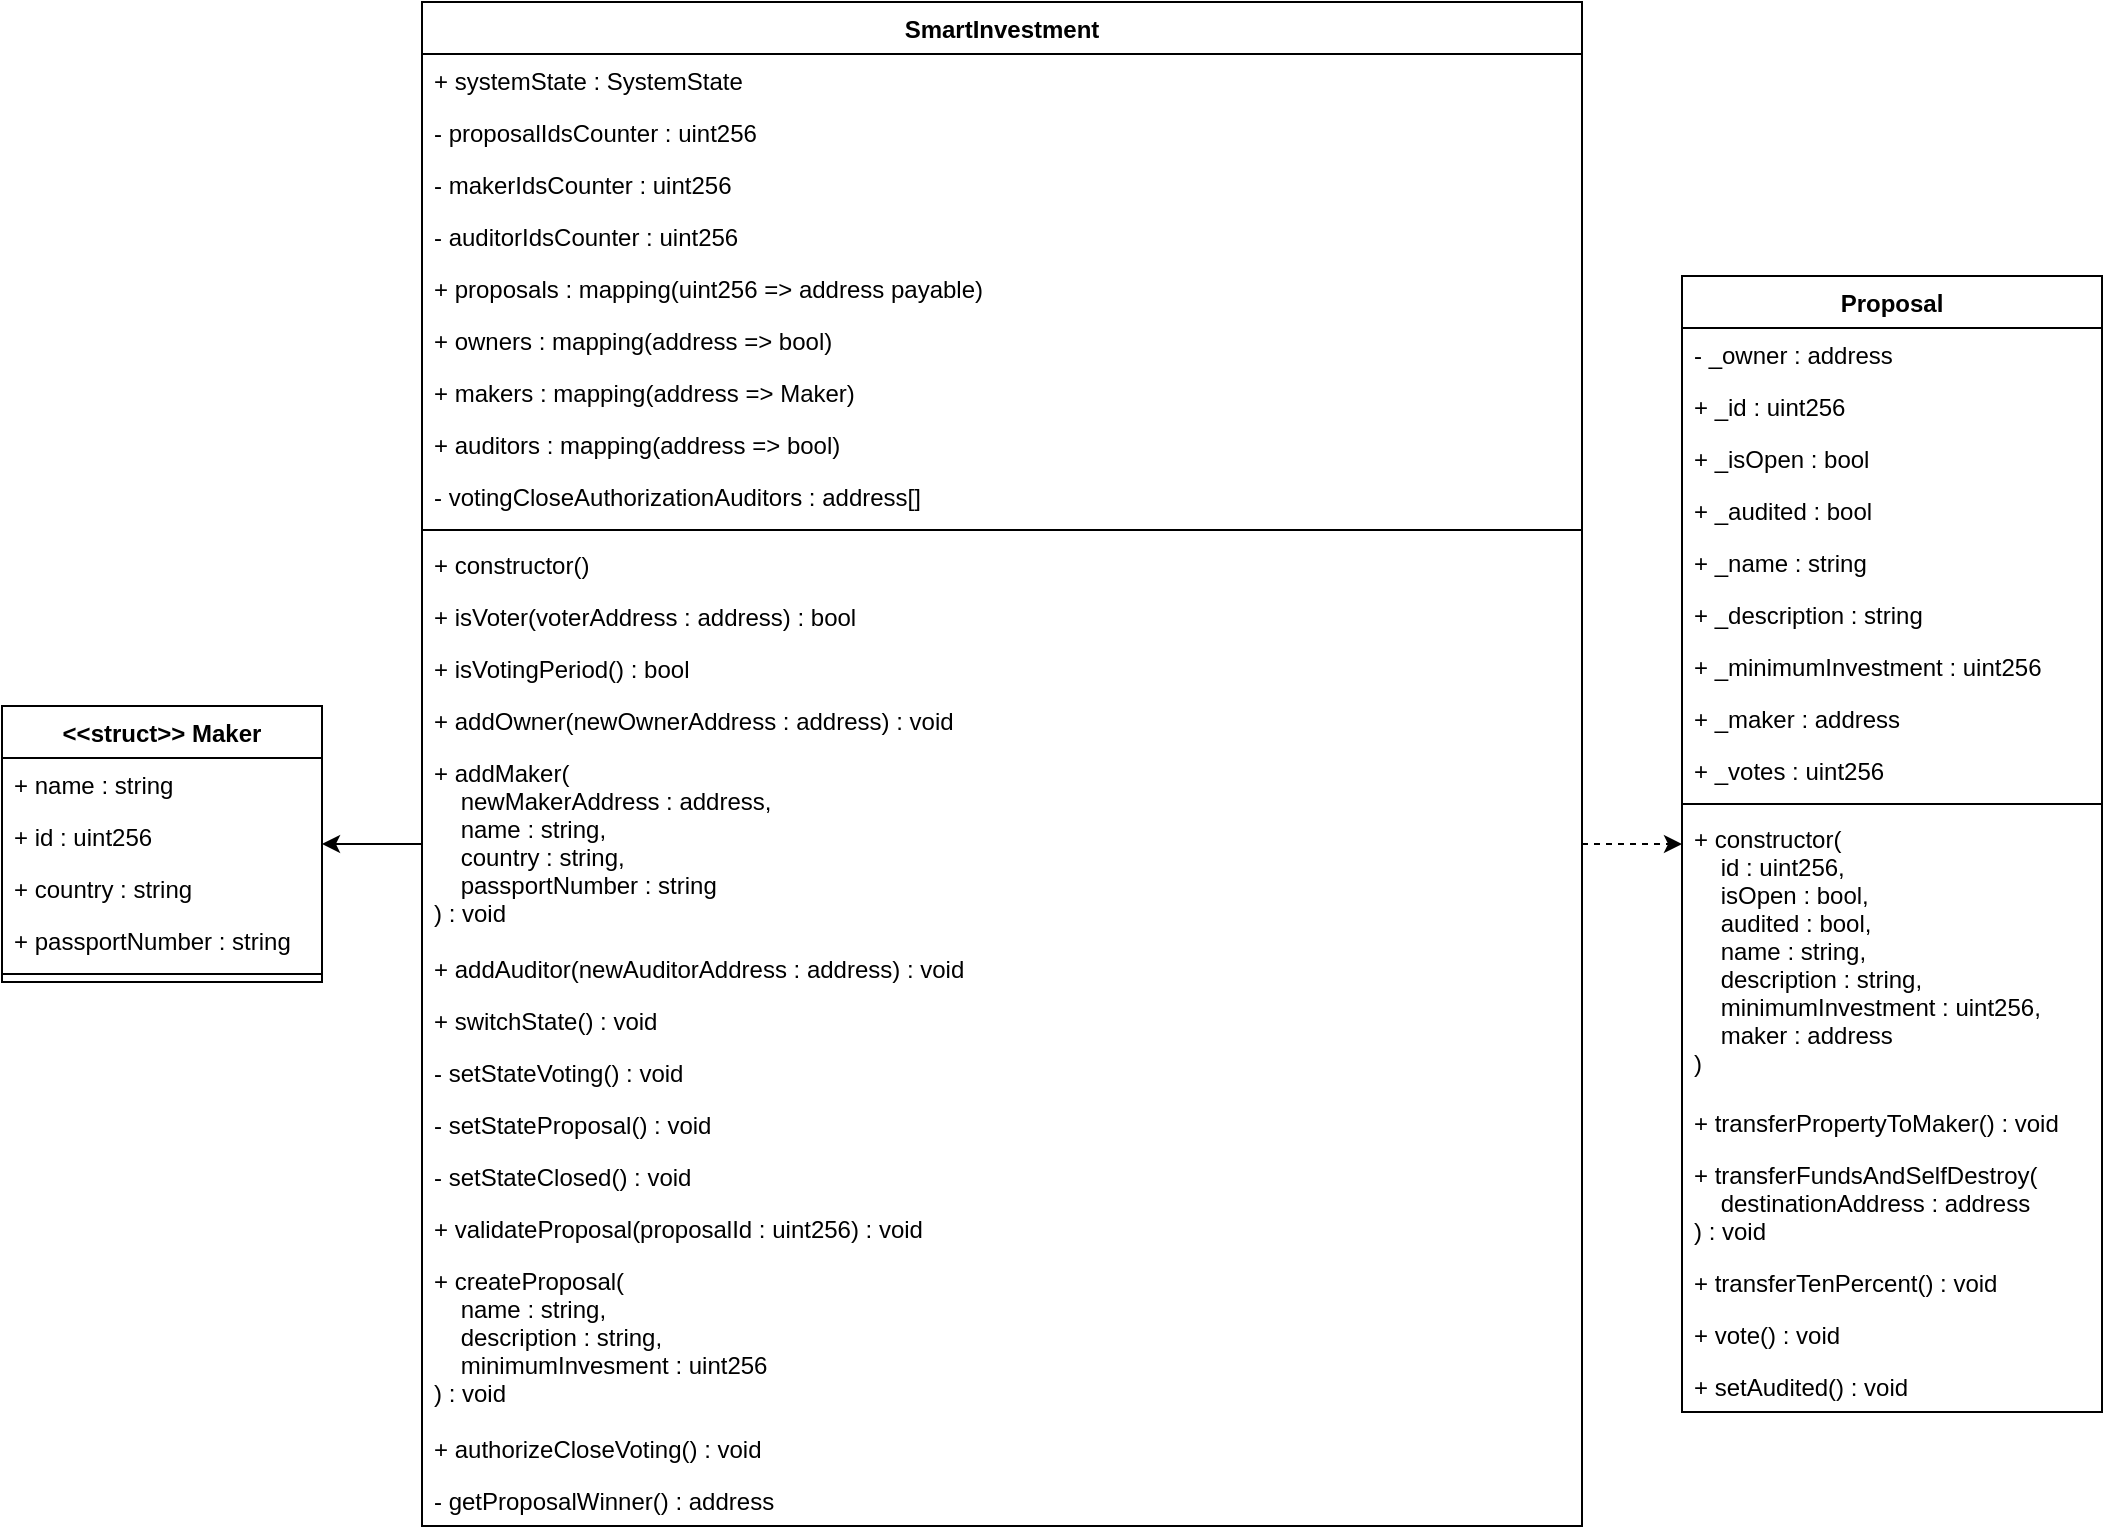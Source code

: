 <mxfile version="15.4.0" type="device"><diagram id="ksIDeE5SLX5f6ON0Ud7q" name="Page-1"><mxGraphModel dx="1463" dy="844" grid="1" gridSize="10" guides="1" tooltips="1" connect="1" arrows="1" fold="1" page="1" pageScale="1" pageWidth="1100" pageHeight="850" math="0" shadow="0"><root><mxCell id="0"/><mxCell id="1" parent="0"/><mxCell id="tHGIssl8oTRAhc_FzRMS-1" value="SmartInvestment" style="swimlane;fontStyle=1;childLayout=stackLayout;horizontal=1;startSize=26;fillColor=none;horizontalStack=0;resizeParent=1;resizeParentMax=0;resizeLast=0;collapsible=1;marginBottom=0;" vertex="1" parent="1"><mxGeometry x="230" y="50" width="580" height="762" as="geometry"/></mxCell><mxCell id="tHGIssl8oTRAhc_FzRMS-2" value="+ systemState : SystemState" style="text;strokeColor=none;fillColor=none;align=left;verticalAlign=top;spacingLeft=4;spacingRight=4;overflow=hidden;rotatable=0;points=[[0,0.5],[1,0.5]];portConstraint=eastwest;" vertex="1" parent="tHGIssl8oTRAhc_FzRMS-1"><mxGeometry y="26" width="580" height="26" as="geometry"/></mxCell><mxCell id="tHGIssl8oTRAhc_FzRMS-3" value="- proposalIdsCounter : uint256" style="text;strokeColor=none;fillColor=none;align=left;verticalAlign=top;spacingLeft=4;spacingRight=4;overflow=hidden;rotatable=0;points=[[0,0.5],[1,0.5]];portConstraint=eastwest;" vertex="1" parent="tHGIssl8oTRAhc_FzRMS-1"><mxGeometry y="52" width="580" height="26" as="geometry"/></mxCell><mxCell id="tHGIssl8oTRAhc_FzRMS-4" value="- makerIdsCounter : uint256" style="text;strokeColor=none;fillColor=none;align=left;verticalAlign=top;spacingLeft=4;spacingRight=4;overflow=hidden;rotatable=0;points=[[0,0.5],[1,0.5]];portConstraint=eastwest;" vertex="1" parent="tHGIssl8oTRAhc_FzRMS-1"><mxGeometry y="78" width="580" height="26" as="geometry"/></mxCell><mxCell id="tHGIssl8oTRAhc_FzRMS-5" value="- auditorIdsCounter : uint256" style="text;strokeColor=none;fillColor=none;align=left;verticalAlign=top;spacingLeft=4;spacingRight=4;overflow=hidden;rotatable=0;points=[[0,0.5],[1,0.5]];portConstraint=eastwest;" vertex="1" parent="tHGIssl8oTRAhc_FzRMS-1"><mxGeometry y="104" width="580" height="26" as="geometry"/></mxCell><mxCell id="tHGIssl8oTRAhc_FzRMS-6" value="+ proposals : mapping(uint256 =&gt; address payable)" style="text;strokeColor=none;fillColor=none;align=left;verticalAlign=top;spacingLeft=4;spacingRight=4;overflow=hidden;rotatable=0;points=[[0,0.5],[1,0.5]];portConstraint=eastwest;" vertex="1" parent="tHGIssl8oTRAhc_FzRMS-1"><mxGeometry y="130" width="580" height="26" as="geometry"/></mxCell><mxCell id="tHGIssl8oTRAhc_FzRMS-7" value="+ owners : mapping(address =&gt; bool)" style="text;strokeColor=none;fillColor=none;align=left;verticalAlign=top;spacingLeft=4;spacingRight=4;overflow=hidden;rotatable=0;points=[[0,0.5],[1,0.5]];portConstraint=eastwest;" vertex="1" parent="tHGIssl8oTRAhc_FzRMS-1"><mxGeometry y="156" width="580" height="26" as="geometry"/></mxCell><mxCell id="tHGIssl8oTRAhc_FzRMS-8" value="+ makers : mapping(address =&gt; Maker)" style="text;strokeColor=none;fillColor=none;align=left;verticalAlign=top;spacingLeft=4;spacingRight=4;overflow=hidden;rotatable=0;points=[[0,0.5],[1,0.5]];portConstraint=eastwest;" vertex="1" parent="tHGIssl8oTRAhc_FzRMS-1"><mxGeometry y="182" width="580" height="26" as="geometry"/></mxCell><mxCell id="tHGIssl8oTRAhc_FzRMS-9" value="+ auditors : mapping(address =&gt; bool)" style="text;strokeColor=none;fillColor=none;align=left;verticalAlign=top;spacingLeft=4;spacingRight=4;overflow=hidden;rotatable=0;points=[[0,0.5],[1,0.5]];portConstraint=eastwest;" vertex="1" parent="tHGIssl8oTRAhc_FzRMS-1"><mxGeometry y="208" width="580" height="26" as="geometry"/></mxCell><mxCell id="tHGIssl8oTRAhc_FzRMS-10" value="- votingCloseAuthorizationAuditors : address[]" style="text;strokeColor=none;fillColor=none;align=left;verticalAlign=top;spacingLeft=4;spacingRight=4;overflow=hidden;rotatable=0;points=[[0,0.5],[1,0.5]];portConstraint=eastwest;" vertex="1" parent="tHGIssl8oTRAhc_FzRMS-1"><mxGeometry y="234" width="580" height="26" as="geometry"/></mxCell><mxCell id="tHGIssl8oTRAhc_FzRMS-24" value="" style="line;strokeWidth=1;fillColor=none;align=left;verticalAlign=middle;spacingTop=-1;spacingLeft=3;spacingRight=3;rotatable=0;labelPosition=right;points=[];portConstraint=eastwest;" vertex="1" parent="tHGIssl8oTRAhc_FzRMS-1"><mxGeometry y="260" width="580" height="8" as="geometry"/></mxCell><mxCell id="tHGIssl8oTRAhc_FzRMS-23" value="+ constructor()" style="text;strokeColor=none;fillColor=none;align=left;verticalAlign=top;spacingLeft=4;spacingRight=4;overflow=hidden;rotatable=0;points=[[0,0.5],[1,0.5]];portConstraint=eastwest;" vertex="1" parent="tHGIssl8oTRAhc_FzRMS-1"><mxGeometry y="268" width="580" height="26" as="geometry"/></mxCell><mxCell id="tHGIssl8oTRAhc_FzRMS-25" value="+ isVoter(voterAddress : address) : bool" style="text;strokeColor=none;fillColor=none;align=left;verticalAlign=top;spacingLeft=4;spacingRight=4;overflow=hidden;rotatable=0;points=[[0,0.5],[1,0.5]];portConstraint=eastwest;" vertex="1" parent="tHGIssl8oTRAhc_FzRMS-1"><mxGeometry y="294" width="580" height="26" as="geometry"/></mxCell><mxCell id="tHGIssl8oTRAhc_FzRMS-26" value="+ isVotingPeriod() : bool" style="text;strokeColor=none;fillColor=none;align=left;verticalAlign=top;spacingLeft=4;spacingRight=4;overflow=hidden;rotatable=0;points=[[0,0.5],[1,0.5]];portConstraint=eastwest;" vertex="1" parent="tHGIssl8oTRAhc_FzRMS-1"><mxGeometry y="320" width="580" height="26" as="geometry"/></mxCell><mxCell id="tHGIssl8oTRAhc_FzRMS-27" value="+ addOwner(newOwnerAddress : address) : void" style="text;strokeColor=none;fillColor=none;align=left;verticalAlign=top;spacingLeft=4;spacingRight=4;overflow=hidden;rotatable=0;points=[[0,0.5],[1,0.5]];portConstraint=eastwest;" vertex="1" parent="tHGIssl8oTRAhc_FzRMS-1"><mxGeometry y="346" width="580" height="26" as="geometry"/></mxCell><mxCell id="tHGIssl8oTRAhc_FzRMS-28" value="+ addMaker(&#10;    newMakerAddress : address, &#10;    name : string, &#10;    country : string, &#10;    passportNumber : string&#10;) : void" style="text;strokeColor=none;fillColor=none;align=left;verticalAlign=top;spacingLeft=4;spacingRight=4;overflow=hidden;rotatable=0;points=[[0,0.5],[1,0.5]];portConstraint=eastwest;" vertex="1" parent="tHGIssl8oTRAhc_FzRMS-1"><mxGeometry y="372" width="580" height="98" as="geometry"/></mxCell><mxCell id="tHGIssl8oTRAhc_FzRMS-29" value="+ addAuditor(newAuditorAddress : address) : void" style="text;strokeColor=none;fillColor=none;align=left;verticalAlign=top;spacingLeft=4;spacingRight=4;overflow=hidden;rotatable=0;points=[[0,0.5],[1,0.5]];portConstraint=eastwest;" vertex="1" parent="tHGIssl8oTRAhc_FzRMS-1"><mxGeometry y="470" width="580" height="26" as="geometry"/></mxCell><mxCell id="tHGIssl8oTRAhc_FzRMS-30" value="+ switchState() : void" style="text;strokeColor=none;fillColor=none;align=left;verticalAlign=top;spacingLeft=4;spacingRight=4;overflow=hidden;rotatable=0;points=[[0,0.5],[1,0.5]];portConstraint=eastwest;" vertex="1" parent="tHGIssl8oTRAhc_FzRMS-1"><mxGeometry y="496" width="580" height="26" as="geometry"/></mxCell><mxCell id="tHGIssl8oTRAhc_FzRMS-31" value="- setStateVoting() : void" style="text;strokeColor=none;fillColor=none;align=left;verticalAlign=top;spacingLeft=4;spacingRight=4;overflow=hidden;rotatable=0;points=[[0,0.5],[1,0.5]];portConstraint=eastwest;" vertex="1" parent="tHGIssl8oTRAhc_FzRMS-1"><mxGeometry y="522" width="580" height="26" as="geometry"/></mxCell><mxCell id="tHGIssl8oTRAhc_FzRMS-32" value="- setStateProposal() : void" style="text;strokeColor=none;fillColor=none;align=left;verticalAlign=top;spacingLeft=4;spacingRight=4;overflow=hidden;rotatable=0;points=[[0,0.5],[1,0.5]];portConstraint=eastwest;" vertex="1" parent="tHGIssl8oTRAhc_FzRMS-1"><mxGeometry y="548" width="580" height="26" as="geometry"/></mxCell><mxCell id="tHGIssl8oTRAhc_FzRMS-33" value="- setStateClosed() : void" style="text;strokeColor=none;fillColor=none;align=left;verticalAlign=top;spacingLeft=4;spacingRight=4;overflow=hidden;rotatable=0;points=[[0,0.5],[1,0.5]];portConstraint=eastwest;" vertex="1" parent="tHGIssl8oTRAhc_FzRMS-1"><mxGeometry y="574" width="580" height="26" as="geometry"/></mxCell><mxCell id="tHGIssl8oTRAhc_FzRMS-34" value="+ validateProposal(proposalId : uint256) : void" style="text;strokeColor=none;fillColor=none;align=left;verticalAlign=top;spacingLeft=4;spacingRight=4;overflow=hidden;rotatable=0;points=[[0,0.5],[1,0.5]];portConstraint=eastwest;" vertex="1" parent="tHGIssl8oTRAhc_FzRMS-1"><mxGeometry y="600" width="580" height="26" as="geometry"/></mxCell><mxCell id="tHGIssl8oTRAhc_FzRMS-35" value="+ createProposal(&#10;    name : string, &#10;    description : string, &#10;    minimumInvesment : uint256&#10;) : void" style="text;strokeColor=none;fillColor=none;align=left;verticalAlign=top;spacingLeft=4;spacingRight=4;overflow=hidden;rotatable=0;points=[[0,0.5],[1,0.5]];portConstraint=eastwest;" vertex="1" parent="tHGIssl8oTRAhc_FzRMS-1"><mxGeometry y="626" width="580" height="84" as="geometry"/></mxCell><mxCell id="tHGIssl8oTRAhc_FzRMS-36" value="+ authorizeCloseVoting() : void" style="text;strokeColor=none;fillColor=none;align=left;verticalAlign=top;spacingLeft=4;spacingRight=4;overflow=hidden;rotatable=0;points=[[0,0.5],[1,0.5]];portConstraint=eastwest;" vertex="1" parent="tHGIssl8oTRAhc_FzRMS-1"><mxGeometry y="710" width="580" height="26" as="geometry"/></mxCell><mxCell id="tHGIssl8oTRAhc_FzRMS-37" value="- getProposalWinner() : address" style="text;strokeColor=none;fillColor=none;align=left;verticalAlign=top;spacingLeft=4;spacingRight=4;overflow=hidden;rotatable=0;points=[[0,0.5],[1,0.5]];portConstraint=eastwest;" vertex="1" parent="tHGIssl8oTRAhc_FzRMS-1"><mxGeometry y="736" width="580" height="26" as="geometry"/></mxCell><mxCell id="tHGIssl8oTRAhc_FzRMS-11" value="&lt;&lt;struct&gt;&gt; Maker" style="swimlane;fontStyle=1;align=center;verticalAlign=top;childLayout=stackLayout;horizontal=1;startSize=26;horizontalStack=0;resizeParent=1;resizeParentMax=0;resizeLast=0;collapsible=1;marginBottom=0;" vertex="1" parent="1"><mxGeometry x="20" y="402" width="160" height="138" as="geometry"/></mxCell><mxCell id="tHGIssl8oTRAhc_FzRMS-15" value="+ name : string" style="text;strokeColor=none;fillColor=none;align=left;verticalAlign=top;spacingLeft=4;spacingRight=4;overflow=hidden;rotatable=0;points=[[0,0.5],[1,0.5]];portConstraint=eastwest;" vertex="1" parent="tHGIssl8oTRAhc_FzRMS-11"><mxGeometry y="26" width="160" height="26" as="geometry"/></mxCell><mxCell id="tHGIssl8oTRAhc_FzRMS-12" value="+ id : uint256" style="text;strokeColor=none;fillColor=none;align=left;verticalAlign=top;spacingLeft=4;spacingRight=4;overflow=hidden;rotatable=0;points=[[0,0.5],[1,0.5]];portConstraint=eastwest;" vertex="1" parent="tHGIssl8oTRAhc_FzRMS-11"><mxGeometry y="52" width="160" height="26" as="geometry"/></mxCell><mxCell id="tHGIssl8oTRAhc_FzRMS-16" value="+ country : string" style="text;strokeColor=none;fillColor=none;align=left;verticalAlign=top;spacingLeft=4;spacingRight=4;overflow=hidden;rotatable=0;points=[[0,0.5],[1,0.5]];portConstraint=eastwest;" vertex="1" parent="tHGIssl8oTRAhc_FzRMS-11"><mxGeometry y="78" width="160" height="26" as="geometry"/></mxCell><mxCell id="tHGIssl8oTRAhc_FzRMS-17" value="+ passportNumber : string" style="text;strokeColor=none;fillColor=none;align=left;verticalAlign=top;spacingLeft=4;spacingRight=4;overflow=hidden;rotatable=0;points=[[0,0.5],[1,0.5]];portConstraint=eastwest;" vertex="1" parent="tHGIssl8oTRAhc_FzRMS-11"><mxGeometry y="104" width="160" height="26" as="geometry"/></mxCell><mxCell id="tHGIssl8oTRAhc_FzRMS-13" value="" style="line;strokeWidth=1;fillColor=none;align=left;verticalAlign=middle;spacingTop=-1;spacingLeft=3;spacingRight=3;rotatable=0;labelPosition=right;points=[];portConstraint=eastwest;" vertex="1" parent="tHGIssl8oTRAhc_FzRMS-11"><mxGeometry y="130" width="160" height="8" as="geometry"/></mxCell><mxCell id="tHGIssl8oTRAhc_FzRMS-38" value="Proposal" style="swimlane;fontStyle=1;align=center;verticalAlign=top;childLayout=stackLayout;horizontal=1;startSize=26;horizontalStack=0;resizeParent=1;resizeParentMax=0;resizeLast=0;collapsible=1;marginBottom=0;" vertex="1" parent="1"><mxGeometry x="860" y="187" width="210" height="568" as="geometry"/></mxCell><mxCell id="tHGIssl8oTRAhc_FzRMS-39" value="- _owner : address" style="text;strokeColor=none;fillColor=none;align=left;verticalAlign=top;spacingLeft=4;spacingRight=4;overflow=hidden;rotatable=0;points=[[0,0.5],[1,0.5]];portConstraint=eastwest;" vertex="1" parent="tHGIssl8oTRAhc_FzRMS-38"><mxGeometry y="26" width="210" height="26" as="geometry"/></mxCell><mxCell id="tHGIssl8oTRAhc_FzRMS-42" value="+ _id : uint256" style="text;strokeColor=none;fillColor=none;align=left;verticalAlign=top;spacingLeft=4;spacingRight=4;overflow=hidden;rotatable=0;points=[[0,0.5],[1,0.5]];portConstraint=eastwest;" vertex="1" parent="tHGIssl8oTRAhc_FzRMS-38"><mxGeometry y="52" width="210" height="26" as="geometry"/></mxCell><mxCell id="tHGIssl8oTRAhc_FzRMS-43" value="+ _isOpen : bool" style="text;strokeColor=none;fillColor=none;align=left;verticalAlign=top;spacingLeft=4;spacingRight=4;overflow=hidden;rotatable=0;points=[[0,0.5],[1,0.5]];portConstraint=eastwest;" vertex="1" parent="tHGIssl8oTRAhc_FzRMS-38"><mxGeometry y="78" width="210" height="26" as="geometry"/></mxCell><mxCell id="tHGIssl8oTRAhc_FzRMS-44" value="+ _audited : bool" style="text;strokeColor=none;fillColor=none;align=left;verticalAlign=top;spacingLeft=4;spacingRight=4;overflow=hidden;rotatable=0;points=[[0,0.5],[1,0.5]];portConstraint=eastwest;" vertex="1" parent="tHGIssl8oTRAhc_FzRMS-38"><mxGeometry y="104" width="210" height="26" as="geometry"/></mxCell><mxCell id="tHGIssl8oTRAhc_FzRMS-45" value="+ _name : string" style="text;strokeColor=none;fillColor=none;align=left;verticalAlign=top;spacingLeft=4;spacingRight=4;overflow=hidden;rotatable=0;points=[[0,0.5],[1,0.5]];portConstraint=eastwest;" vertex="1" parent="tHGIssl8oTRAhc_FzRMS-38"><mxGeometry y="130" width="210" height="26" as="geometry"/></mxCell><mxCell id="tHGIssl8oTRAhc_FzRMS-46" value="+ _description : string" style="text;strokeColor=none;fillColor=none;align=left;verticalAlign=top;spacingLeft=4;spacingRight=4;overflow=hidden;rotatable=0;points=[[0,0.5],[1,0.5]];portConstraint=eastwest;" vertex="1" parent="tHGIssl8oTRAhc_FzRMS-38"><mxGeometry y="156" width="210" height="26" as="geometry"/></mxCell><mxCell id="tHGIssl8oTRAhc_FzRMS-47" value="+ _minimumInvestment : uint256" style="text;strokeColor=none;fillColor=none;align=left;verticalAlign=top;spacingLeft=4;spacingRight=4;overflow=hidden;rotatable=0;points=[[0,0.5],[1,0.5]];portConstraint=eastwest;" vertex="1" parent="tHGIssl8oTRAhc_FzRMS-38"><mxGeometry y="182" width="210" height="26" as="geometry"/></mxCell><mxCell id="tHGIssl8oTRAhc_FzRMS-48" value="+ _maker : address" style="text;strokeColor=none;fillColor=none;align=left;verticalAlign=top;spacingLeft=4;spacingRight=4;overflow=hidden;rotatable=0;points=[[0,0.5],[1,0.5]];portConstraint=eastwest;" vertex="1" parent="tHGIssl8oTRAhc_FzRMS-38"><mxGeometry y="208" width="210" height="26" as="geometry"/></mxCell><mxCell id="tHGIssl8oTRAhc_FzRMS-49" value="+ _votes : uint256" style="text;strokeColor=none;fillColor=none;align=left;verticalAlign=top;spacingLeft=4;spacingRight=4;overflow=hidden;rotatable=0;points=[[0,0.5],[1,0.5]];portConstraint=eastwest;" vertex="1" parent="tHGIssl8oTRAhc_FzRMS-38"><mxGeometry y="234" width="210" height="26" as="geometry"/></mxCell><mxCell id="tHGIssl8oTRAhc_FzRMS-40" value="" style="line;strokeWidth=1;fillColor=none;align=left;verticalAlign=middle;spacingTop=-1;spacingLeft=3;spacingRight=3;rotatable=0;labelPosition=right;points=[];portConstraint=eastwest;" vertex="1" parent="tHGIssl8oTRAhc_FzRMS-38"><mxGeometry y="260" width="210" height="8" as="geometry"/></mxCell><mxCell id="tHGIssl8oTRAhc_FzRMS-52" value="+ constructor(&#10;    id : uint256,&#10;    isOpen : bool,&#10;    audited : bool,&#10;    name : string,&#10;    description : string,&#10;    minimumInvestment : uint256,&#10;    maker : address&#10;)" style="text;strokeColor=none;fillColor=none;align=left;verticalAlign=top;spacingLeft=4;spacingRight=4;overflow=hidden;rotatable=0;points=[[0,0.5],[1,0.5]];portConstraint=eastwest;" vertex="1" parent="tHGIssl8oTRAhc_FzRMS-38"><mxGeometry y="268" width="210" height="142" as="geometry"/></mxCell><mxCell id="tHGIssl8oTRAhc_FzRMS-41" value="+ transferPropertyToMaker() : void" style="text;strokeColor=none;fillColor=none;align=left;verticalAlign=top;spacingLeft=4;spacingRight=4;overflow=hidden;rotatable=0;points=[[0,0.5],[1,0.5]];portConstraint=eastwest;" vertex="1" parent="tHGIssl8oTRAhc_FzRMS-38"><mxGeometry y="410" width="210" height="26" as="geometry"/></mxCell><mxCell id="tHGIssl8oTRAhc_FzRMS-53" value="+ transferFundsAndSelfDestroy(&#10;    destinationAddress : address&#10;) : void" style="text;strokeColor=none;fillColor=none;align=left;verticalAlign=top;spacingLeft=4;spacingRight=4;overflow=hidden;rotatable=0;points=[[0,0.5],[1,0.5]];portConstraint=eastwest;" vertex="1" parent="tHGIssl8oTRAhc_FzRMS-38"><mxGeometry y="436" width="210" height="54" as="geometry"/></mxCell><mxCell id="tHGIssl8oTRAhc_FzRMS-54" value="+ transferTenPercent() : void" style="text;strokeColor=none;fillColor=none;align=left;verticalAlign=top;spacingLeft=4;spacingRight=4;overflow=hidden;rotatable=0;points=[[0,0.5],[1,0.5]];portConstraint=eastwest;" vertex="1" parent="tHGIssl8oTRAhc_FzRMS-38"><mxGeometry y="490" width="210" height="26" as="geometry"/></mxCell><mxCell id="tHGIssl8oTRAhc_FzRMS-55" value="+ vote() : void" style="text;strokeColor=none;fillColor=none;align=left;verticalAlign=top;spacingLeft=4;spacingRight=4;overflow=hidden;rotatable=0;points=[[0,0.5],[1,0.5]];portConstraint=eastwest;" vertex="1" parent="tHGIssl8oTRAhc_FzRMS-38"><mxGeometry y="516" width="210" height="26" as="geometry"/></mxCell><mxCell id="tHGIssl8oTRAhc_FzRMS-56" value="+ setAudited() : void" style="text;strokeColor=none;fillColor=none;align=left;verticalAlign=top;spacingLeft=4;spacingRight=4;overflow=hidden;rotatable=0;points=[[0,0.5],[1,0.5]];portConstraint=eastwest;" vertex="1" parent="tHGIssl8oTRAhc_FzRMS-38"><mxGeometry y="542" width="210" height="26" as="geometry"/></mxCell><mxCell id="tHGIssl8oTRAhc_FzRMS-57" style="edgeStyle=orthogonalEdgeStyle;rounded=0;orthogonalLoop=1;jettySize=auto;html=1;dashed=1;startArrow=none;startFill=0;endArrow=classic;endFill=1;" edge="1" parent="1" source="tHGIssl8oTRAhc_FzRMS-28" target="tHGIssl8oTRAhc_FzRMS-38"><mxGeometry relative="1" as="geometry"/></mxCell><mxCell id="tHGIssl8oTRAhc_FzRMS-58" style="edgeStyle=orthogonalEdgeStyle;rounded=0;orthogonalLoop=1;jettySize=auto;html=1;startArrow=none;startFill=0;endArrow=classic;endFill=1;" edge="1" parent="1" source="tHGIssl8oTRAhc_FzRMS-28" target="tHGIssl8oTRAhc_FzRMS-11"><mxGeometry relative="1" as="geometry"/></mxCell></root></mxGraphModel></diagram></mxfile>